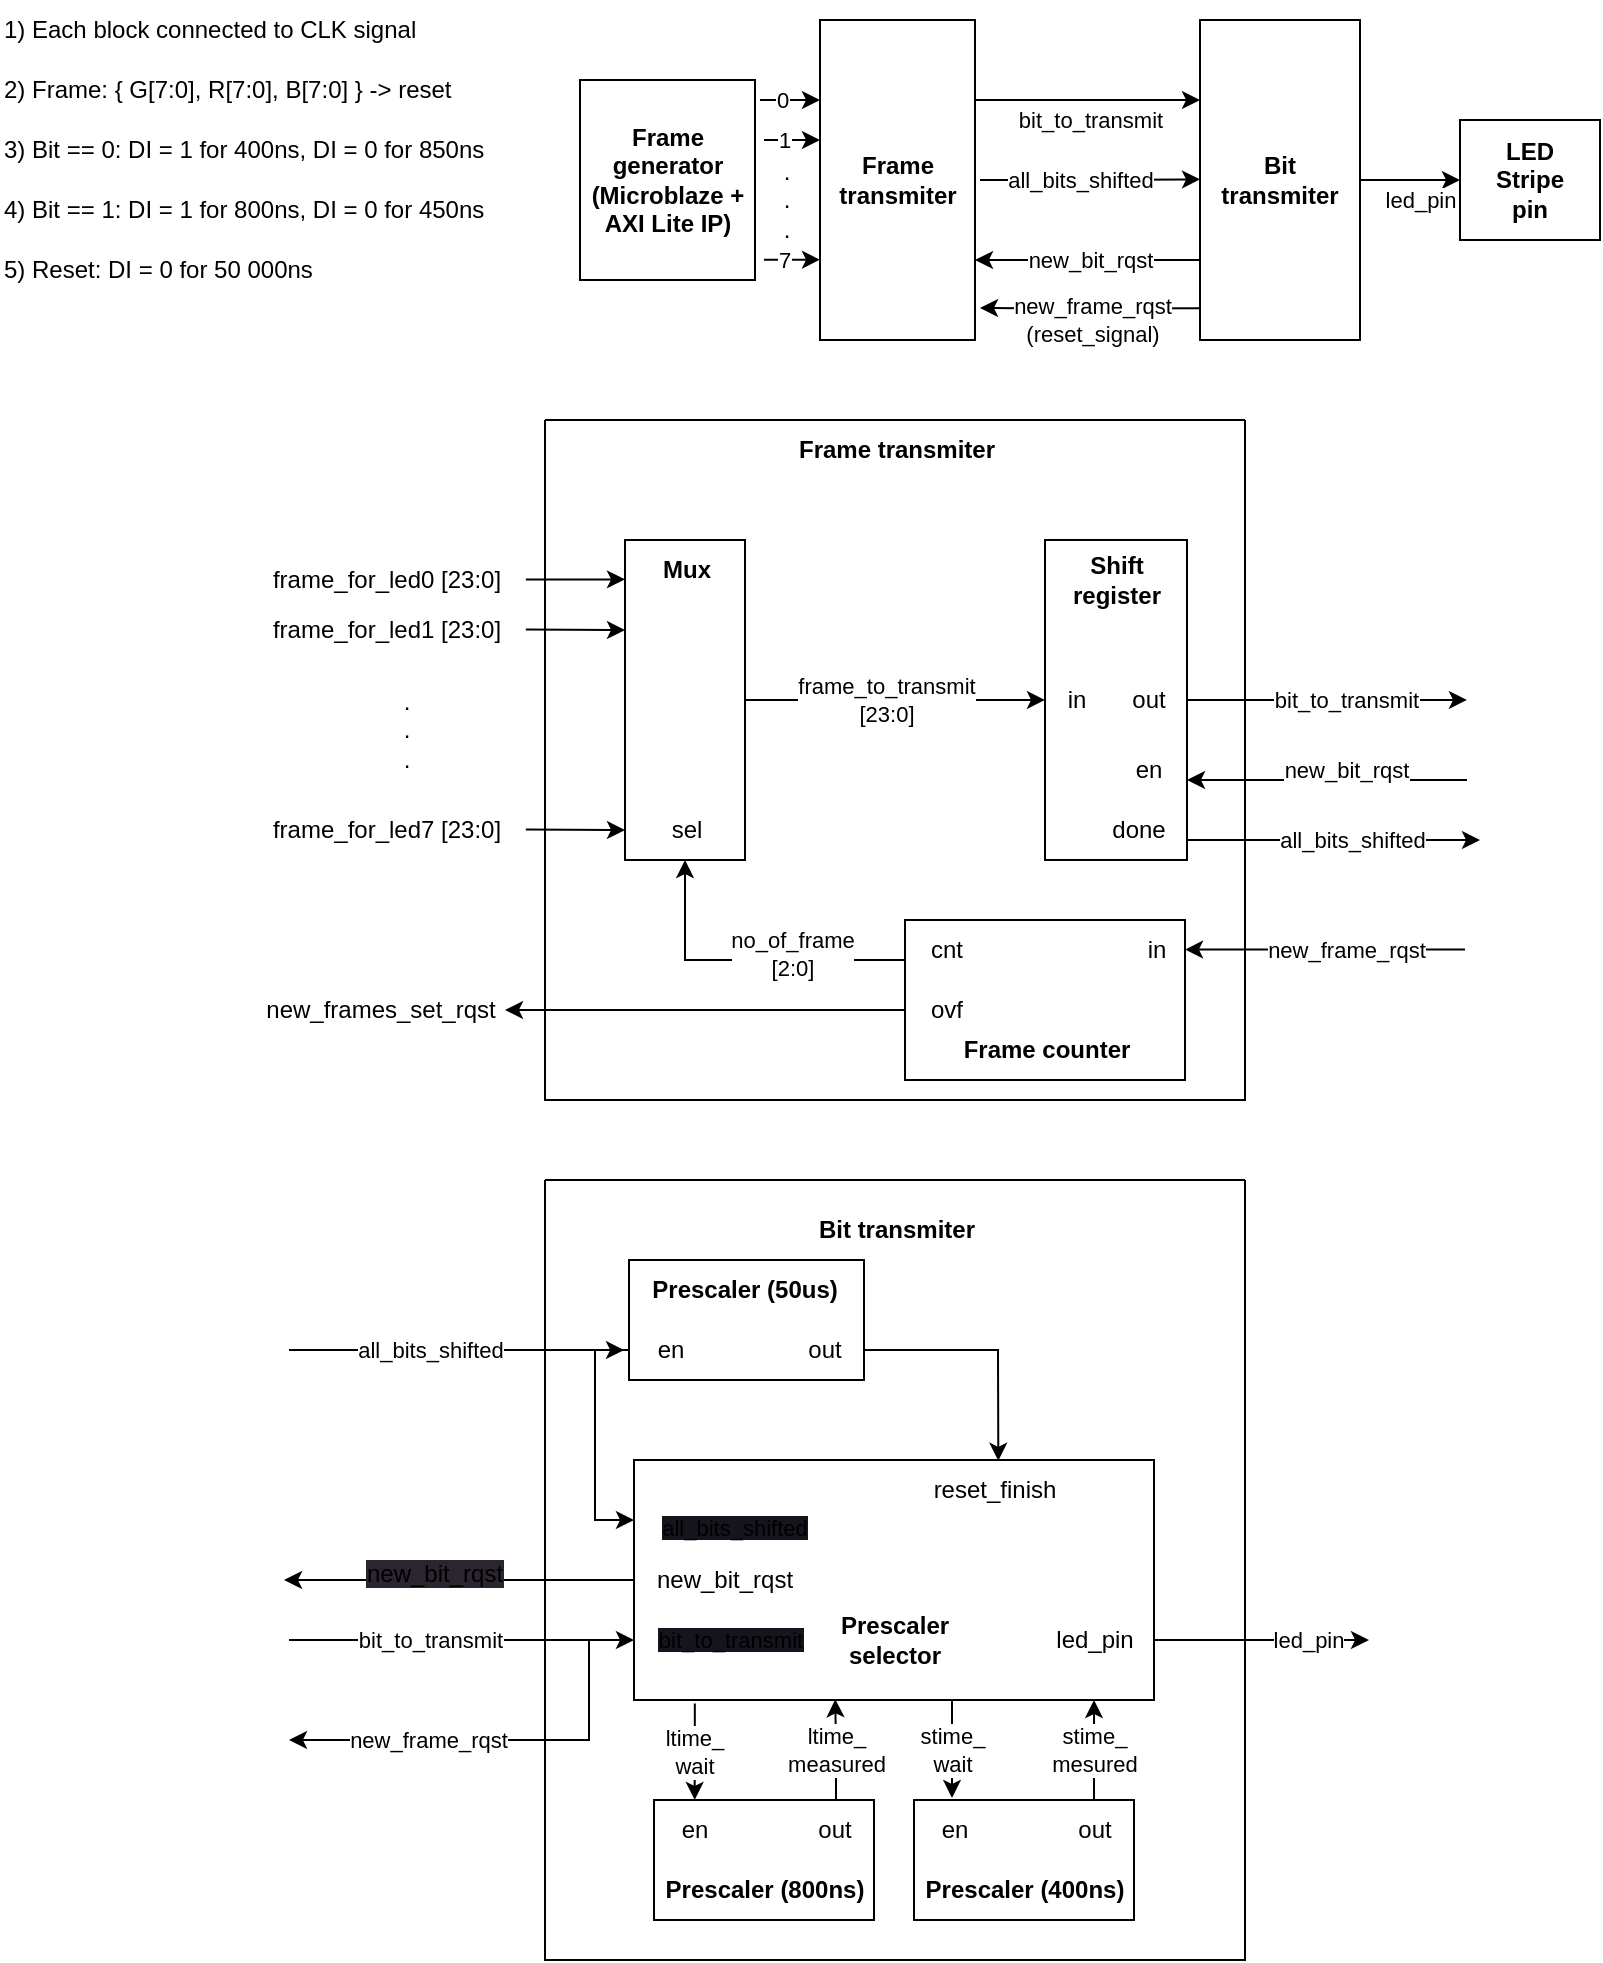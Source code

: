 <mxfile>
    <diagram id="C5RBs43oDa-KdzZeNtuy" name="Page-1">
        <mxGraphModel dx="2210" dy="1194" grid="1" gridSize="10" guides="1" tooltips="1" connect="1" arrows="1" fold="1" page="1" pageScale="1" pageWidth="827" pageHeight="1169" math="0" shadow="0">
            <root>
                <mxCell id="WIyWlLk6GJQsqaUBKTNV-0"/>
                <mxCell id="WIyWlLk6GJQsqaUBKTNV-1" parent="WIyWlLk6GJQsqaUBKTNV-0"/>
                <mxCell id="ReCScM4sRMLZIFWJEKZz-19" value="bit_to_transmit" style="edgeStyle=orthogonalEdgeStyle;rounded=0;orthogonalLoop=1;jettySize=auto;html=1;exitX=1;exitY=0.25;exitDx=0;exitDy=0;entryX=0;entryY=0.25;entryDx=0;entryDy=0;" parent="WIyWlLk6GJQsqaUBKTNV-1" source="ReCScM4sRMLZIFWJEKZz-15" target="ReCScM4sRMLZIFWJEKZz-18" edge="1">
                    <mxGeometry x="0.018" y="-10" relative="1" as="geometry">
                        <mxPoint as="offset"/>
                    </mxGeometry>
                </mxCell>
                <mxCell id="ReCScM4sRMLZIFWJEKZz-15" value="&lt;b&gt;Frame&lt;br&gt;transmiter&lt;/b&gt;" style="rounded=0;whiteSpace=wrap;html=1;" parent="WIyWlLk6GJQsqaUBKTNV-1" vertex="1">
                    <mxGeometry x="410" y="10" width="77.5" height="160" as="geometry"/>
                </mxCell>
                <mxCell id="ReCScM4sRMLZIFWJEKZz-20" value="new_bit_rqst" style="edgeStyle=orthogonalEdgeStyle;rounded=0;orthogonalLoop=1;jettySize=auto;html=1;exitX=0;exitY=0.75;exitDx=0;exitDy=0;entryX=1;entryY=0.75;entryDx=0;entryDy=0;" parent="WIyWlLk6GJQsqaUBKTNV-1" source="ReCScM4sRMLZIFWJEKZz-18" target="ReCScM4sRMLZIFWJEKZz-15" edge="1">
                    <mxGeometry x="-0.015" relative="1" as="geometry">
                        <mxPoint as="offset"/>
                    </mxGeometry>
                </mxCell>
                <mxCell id="ReCScM4sRMLZIFWJEKZz-43" value="led_pin" style="edgeStyle=orthogonalEdgeStyle;rounded=0;orthogonalLoop=1;jettySize=auto;html=1;exitX=1;exitY=0.5;exitDx=0;exitDy=0;entryX=0;entryY=0.5;entryDx=0;entryDy=0;" parent="WIyWlLk6GJQsqaUBKTNV-1" source="ReCScM4sRMLZIFWJEKZz-18" target="ReCScM4sRMLZIFWJEKZz-42" edge="1">
                    <mxGeometry x="0.2" y="-10" relative="1" as="geometry">
                        <mxPoint as="offset"/>
                    </mxGeometry>
                </mxCell>
                <mxCell id="9xw9PWm49_BA5dV1pBny-47" style="edgeStyle=orthogonalEdgeStyle;rounded=0;orthogonalLoop=1;jettySize=auto;html=1;exitX=0.01;exitY=0.901;exitDx=0;exitDy=0;exitPerimeter=0;" parent="WIyWlLk6GJQsqaUBKTNV-1" source="ReCScM4sRMLZIFWJEKZz-18" edge="1">
                    <mxGeometry relative="1" as="geometry">
                        <mxPoint x="490" y="154" as="targetPoint"/>
                        <Array as="points">
                            <mxPoint x="530" y="154"/>
                            <mxPoint x="530" y="154"/>
                        </Array>
                    </mxGeometry>
                </mxCell>
                <mxCell id="9xw9PWm49_BA5dV1pBny-48" value="new_frame_rqst&lt;br&gt;(reset_signal)" style="edgeLabel;html=1;align=center;verticalAlign=middle;resizable=0;points=[];" parent="9xw9PWm49_BA5dV1pBny-47" vertex="1" connectable="0">
                    <mxGeometry x="0.1" y="1" relative="1" as="geometry">
                        <mxPoint x="6" y="5" as="offset"/>
                    </mxGeometry>
                </mxCell>
                <mxCell id="ReCScM4sRMLZIFWJEKZz-18" value="&lt;b&gt;Bit&lt;br&gt;transmiter&lt;/b&gt;" style="rounded=0;whiteSpace=wrap;html=1;" parent="WIyWlLk6GJQsqaUBKTNV-1" vertex="1">
                    <mxGeometry x="600" y="10" width="80" height="160" as="geometry"/>
                </mxCell>
                <mxCell id="ReCScM4sRMLZIFWJEKZz-34" style="edgeStyle=orthogonalEdgeStyle;rounded=0;orthogonalLoop=1;jettySize=auto;html=1;exitX=0;exitY=0.5;exitDx=0;exitDy=0;entryX=0;entryY=0.5;entryDx=0;entryDy=0;" parent="WIyWlLk6GJQsqaUBKTNV-1" edge="1">
                    <mxGeometry relative="1" as="geometry">
                        <mxPoint x="637.5" y="200" as="sourcePoint"/>
                        <mxPoint x="637.5" y="200" as="targetPoint"/>
                    </mxGeometry>
                </mxCell>
                <mxCell id="ReCScM4sRMLZIFWJEKZz-38" value="2) Frame: { G[7:0], R[7:0], B[7:0] } -&amp;gt; reset" style="text;html=1;align=left;verticalAlign=middle;resizable=0;points=[];autosize=1;strokeColor=none;fillColor=none;" parent="WIyWlLk6GJQsqaUBKTNV-1" vertex="1">
                    <mxGeometry y="30" width="250" height="30" as="geometry"/>
                </mxCell>
                <mxCell id="ReCScM4sRMLZIFWJEKZz-39" value="3) Bit == 0: DI = 1 for 400ns, DI = 0 for 850ns" style="text;html=1;align=left;verticalAlign=middle;resizable=0;points=[];autosize=1;strokeColor=none;fillColor=none;" parent="WIyWlLk6GJQsqaUBKTNV-1" vertex="1">
                    <mxGeometry y="60" width="260" height="30" as="geometry"/>
                </mxCell>
                <mxCell id="ReCScM4sRMLZIFWJEKZz-40" value="4) Bit == 1: DI = 1 for 800ns, DI = 0 for 450ns" style="text;html=1;align=left;verticalAlign=middle;resizable=0;points=[];autosize=1;strokeColor=none;fillColor=none;" parent="WIyWlLk6GJQsqaUBKTNV-1" vertex="1">
                    <mxGeometry y="90" width="260" height="30" as="geometry"/>
                </mxCell>
                <mxCell id="ReCScM4sRMLZIFWJEKZz-41" value="5) Reset: DI = 0 for 50 000ns" style="text;html=1;align=left;verticalAlign=middle;resizable=0;points=[];autosize=1;strokeColor=none;fillColor=none;" parent="WIyWlLk6GJQsqaUBKTNV-1" vertex="1">
                    <mxGeometry y="120" width="180" height="30" as="geometry"/>
                </mxCell>
                <mxCell id="ReCScM4sRMLZIFWJEKZz-42" value="&lt;b&gt;LED&lt;br&gt;Stripe&lt;br&gt;pin&lt;br&gt;&lt;/b&gt;" style="rounded=0;whiteSpace=wrap;html=1;" parent="WIyWlLk6GJQsqaUBKTNV-1" vertex="1">
                    <mxGeometry x="730" y="60" width="70" height="60" as="geometry"/>
                </mxCell>
                <mxCell id="Wm1BEDs0xYY4NqCO6771-0" value="1) Each block connected to CLK signal" style="text;html=1;align=left;verticalAlign=middle;resizable=0;points=[];autosize=1;strokeColor=none;fillColor=none;" parent="WIyWlLk6GJQsqaUBKTNV-1" vertex="1">
                    <mxGeometry width="230" height="30" as="geometry"/>
                </mxCell>
                <object label="" Frame="" id="3">
                    <mxCell style="swimlane;startSize=0;" parent="WIyWlLk6GJQsqaUBKTNV-1" vertex="1">
                        <mxGeometry x="272.5" y="210" width="350" height="340" as="geometry">
                            <mxRectangle x="170" y="550" width="50" height="40" as="alternateBounds"/>
                        </mxGeometry>
                    </mxCell>
                </object>
                <mxCell id="6" value="frame_to_transmit&lt;br&gt;[23:0]" style="edgeStyle=none;html=1;entryX=0;entryY=0.5;entryDx=0;entryDy=0;" parent="3" source="0" target="5" edge="1">
                    <mxGeometry x="-0.06" relative="1" as="geometry">
                        <mxPoint as="offset"/>
                    </mxGeometry>
                </mxCell>
                <mxCell id="0" value="" style="rounded=0;whiteSpace=wrap;html=1;" parent="3" vertex="1">
                    <mxGeometry x="40" y="60" width="60" height="160" as="geometry"/>
                </mxCell>
                <mxCell id="4" value="&lt;b&gt;Frame transmiter&lt;/b&gt;" style="text;html=1;align=center;verticalAlign=middle;resizable=0;points=[];autosize=1;strokeColor=none;fillColor=none;" parent="3" vertex="1">
                    <mxGeometry x="115" width="120" height="30" as="geometry"/>
                </mxCell>
                <mxCell id="7" style="edgeStyle=none;html=1;" parent="3" source="5" edge="1">
                    <mxGeometry relative="1" as="geometry">
                        <mxPoint x="461" y="139.99" as="targetPoint"/>
                    </mxGeometry>
                </mxCell>
                <mxCell id="8" value="bit_to_transmit" style="edgeLabel;html=1;align=center;verticalAlign=middle;resizable=0;points=[];" parent="7" vertex="1" connectable="0">
                    <mxGeometry x="-0.174" relative="1" as="geometry">
                        <mxPoint x="21" as="offset"/>
                    </mxGeometry>
                </mxCell>
                <mxCell id="5" value="" style="rounded=0;whiteSpace=wrap;html=1;" parent="3" vertex="1">
                    <mxGeometry x="250" y="59.99" width="71" height="160" as="geometry"/>
                </mxCell>
                <mxCell id="9xw9PWm49_BA5dV1pBny-8" value="" style="endArrow=classic;html=1;rounded=0;entryX=1;entryY=0.75;entryDx=0;entryDy=0;" parent="3" target="5" edge="1">
                    <mxGeometry width="50" height="50" relative="1" as="geometry">
                        <mxPoint x="461" y="179.99" as="sourcePoint"/>
                        <mxPoint x="251" y="-90.01" as="targetPoint"/>
                    </mxGeometry>
                </mxCell>
                <mxCell id="9xw9PWm49_BA5dV1pBny-9" value="new_bit_rqst" style="edgeLabel;html=1;align=center;verticalAlign=middle;resizable=0;points=[];" parent="9xw9PWm49_BA5dV1pBny-8" vertex="1" connectable="0">
                    <mxGeometry x="0.153" relative="1" as="geometry">
                        <mxPoint x="20" y="-5" as="offset"/>
                    </mxGeometry>
                </mxCell>
                <mxCell id="9xw9PWm49_BA5dV1pBny-10" value="&lt;b&gt;Shift&lt;br&gt;register&lt;/b&gt;" style="text;html=1;align=center;verticalAlign=middle;resizable=0;points=[];autosize=1;strokeColor=none;fillColor=none;" parent="3" vertex="1">
                    <mxGeometry x="250.5" y="59.99" width="70" height="40" as="geometry"/>
                </mxCell>
                <mxCell id="9xw9PWm49_BA5dV1pBny-11" value="&lt;b&gt;Mux&lt;/b&gt;" style="text;html=1;align=center;verticalAlign=middle;resizable=0;points=[];autosize=1;strokeColor=none;fillColor=none;" parent="3" vertex="1">
                    <mxGeometry x="45" y="60" width="50" height="30" as="geometry"/>
                </mxCell>
                <mxCell id="9xw9PWm49_BA5dV1pBny-12" value="out" style="text;html=1;align=center;verticalAlign=middle;resizable=0;points=[];autosize=1;strokeColor=none;fillColor=none;" parent="3" vertex="1">
                    <mxGeometry x="281" y="124.99" width="40" height="30" as="geometry"/>
                </mxCell>
                <mxCell id="9xw9PWm49_BA5dV1pBny-13" value="en" style="text;html=1;align=center;verticalAlign=middle;resizable=0;points=[];autosize=1;strokeColor=none;fillColor=none;" parent="3" vertex="1">
                    <mxGeometry x="281" y="159.99" width="40" height="30" as="geometry"/>
                </mxCell>
                <mxCell id="9xw9PWm49_BA5dV1pBny-14" value="done" style="text;html=1;align=center;verticalAlign=middle;resizable=0;points=[];autosize=1;strokeColor=none;fillColor=none;" parent="3" vertex="1">
                    <mxGeometry x="271" y="189.99" width="50" height="30" as="geometry"/>
                </mxCell>
                <mxCell id="9xw9PWm49_BA5dV1pBny-19" value="in" style="text;html=1;align=center;verticalAlign=middle;resizable=0;points=[];autosize=1;strokeColor=none;fillColor=none;" parent="3" vertex="1">
                    <mxGeometry x="250" y="124.99" width="30" height="30" as="geometry"/>
                </mxCell>
                <mxCell id="9xw9PWm49_BA5dV1pBny-23" value="" style="endArrow=classic;html=1;rounded=0;entryX=0;entryY=0.123;entryDx=0;entryDy=0;entryPerimeter=0;exitX=1.003;exitY=0.492;exitDx=0;exitDy=0;exitPerimeter=0;" parent="3" source="9xw9PWm49_BA5dV1pBny-22" edge="1">
                    <mxGeometry width="50" height="50" relative="1" as="geometry">
                        <mxPoint x="200" y="195" as="sourcePoint"/>
                        <mxPoint x="40" y="105" as="targetPoint"/>
                    </mxGeometry>
                </mxCell>
                <mxCell id="9xw9PWm49_BA5dV1pBny-24" value=".&lt;br&gt;.&lt;br&gt;." style="text;html=1;align=center;verticalAlign=middle;resizable=0;points=[];autosize=1;strokeColor=none;fillColor=none;" parent="3" vertex="1">
                    <mxGeometry x="-85" y="125" width="30" height="60" as="geometry"/>
                </mxCell>
                <mxCell id="9xw9PWm49_BA5dV1pBny-26" value="" style="endArrow=classic;html=1;rounded=0;entryX=0;entryY=0.123;entryDx=0;entryDy=0;entryPerimeter=0;exitX=1.003;exitY=0.492;exitDx=0;exitDy=0;exitPerimeter=0;" parent="3" source="9xw9PWm49_BA5dV1pBny-25" edge="1">
                    <mxGeometry width="50" height="50" relative="1" as="geometry">
                        <mxPoint x="200" y="295" as="sourcePoint"/>
                        <mxPoint x="40" y="205" as="targetPoint"/>
                    </mxGeometry>
                </mxCell>
                <mxCell id="9xw9PWm49_BA5dV1pBny-33" value="sel" style="text;html=1;align=center;verticalAlign=middle;resizable=0;points=[];autosize=1;strokeColor=none;fillColor=none;" parent="3" vertex="1">
                    <mxGeometry x="50" y="190" width="40" height="30" as="geometry"/>
                </mxCell>
                <mxCell id="9xw9PWm49_BA5dV1pBny-38" style="edgeStyle=orthogonalEdgeStyle;rounded=0;orthogonalLoop=1;jettySize=auto;html=1;entryX=0.5;entryY=1;entryDx=0;entryDy=0;" parent="3" source="9xw9PWm49_BA5dV1pBny-34" target="0" edge="1">
                    <mxGeometry relative="1" as="geometry">
                        <Array as="points">
                            <mxPoint x="70" y="270"/>
                        </Array>
                    </mxGeometry>
                </mxCell>
                <mxCell id="9xw9PWm49_BA5dV1pBny-39" value="no_of_frame&lt;br&gt;[2:0]" style="edgeLabel;html=1;align=center;verticalAlign=middle;resizable=0;points=[];" parent="9xw9PWm49_BA5dV1pBny-38" vertex="1" connectable="0">
                    <mxGeometry x="-0.294" y="-3" relative="1" as="geometry">
                        <mxPoint as="offset"/>
                    </mxGeometry>
                </mxCell>
                <mxCell id="9xw9PWm49_BA5dV1pBny-34" value="" style="whiteSpace=wrap;html=1;" parent="3" vertex="1">
                    <mxGeometry x="180" y="250" width="140" height="80" as="geometry"/>
                </mxCell>
                <mxCell id="9xw9PWm49_BA5dV1pBny-35" value="&lt;b&gt;Frame counter&lt;/b&gt;" style="text;html=1;align=center;verticalAlign=middle;resizable=0;points=[];autosize=1;strokeColor=none;fillColor=none;" parent="3" vertex="1">
                    <mxGeometry x="195" y="300" width="110" height="30" as="geometry"/>
                </mxCell>
                <mxCell id="9xw9PWm49_BA5dV1pBny-41" value="cnt" style="text;html=1;align=center;verticalAlign=middle;resizable=0;points=[];autosize=1;strokeColor=none;fillColor=none;" parent="3" vertex="1">
                    <mxGeometry x="180" y="250" width="40" height="30" as="geometry"/>
                </mxCell>
                <mxCell id="9xw9PWm49_BA5dV1pBny-42" value="in" style="text;html=1;align=center;verticalAlign=middle;resizable=0;points=[];autosize=1;strokeColor=none;fillColor=none;" parent="3" vertex="1">
                    <mxGeometry x="290" y="250" width="30" height="30" as="geometry"/>
                </mxCell>
                <mxCell id="9xw9PWm49_BA5dV1pBny-114" value="ovf" style="text;html=1;align=center;verticalAlign=middle;resizable=0;points=[];autosize=1;strokeColor=none;fillColor=none;" parent="3" vertex="1">
                    <mxGeometry x="180" y="280" width="40" height="30" as="geometry"/>
                </mxCell>
                <mxCell id="9xw9PWm49_BA5dV1pBny-43" value="" style="endArrow=classic;html=1;rounded=0;entryX=1;entryY=0.75;entryDx=0;entryDy=0;" parent="3" edge="1">
                    <mxGeometry width="50" height="50" relative="1" as="geometry">
                        <mxPoint x="460" y="264.77" as="sourcePoint"/>
                        <mxPoint x="320" y="264.78" as="targetPoint"/>
                    </mxGeometry>
                </mxCell>
                <mxCell id="9xw9PWm49_BA5dV1pBny-44" value="new_frame_rqst" style="edgeLabel;html=1;align=center;verticalAlign=middle;resizable=0;points=[];" parent="9xw9PWm49_BA5dV1pBny-43" vertex="1" connectable="0">
                    <mxGeometry x="0.153" relative="1" as="geometry">
                        <mxPoint x="21" as="offset"/>
                    </mxGeometry>
                </mxCell>
                <mxCell id="9xw9PWm49_BA5dV1pBny-17" value="" style="endArrow=classic;html=1;rounded=0;exitX=1;exitY=0.667;exitDx=0;exitDy=0;exitPerimeter=0;" parent="WIyWlLk6GJQsqaUBKTNV-1" source="9xw9PWm49_BA5dV1pBny-14" edge="1">
                    <mxGeometry width="50" height="50" relative="1" as="geometry">
                        <mxPoint x="350" y="359.99" as="sourcePoint"/>
                        <mxPoint x="740" y="420" as="targetPoint"/>
                    </mxGeometry>
                </mxCell>
                <mxCell id="9xw9PWm49_BA5dV1pBny-18" value="all_bits_shifted" style="edgeLabel;html=1;align=center;verticalAlign=middle;resizable=0;points=[];" parent="9xw9PWm49_BA5dV1pBny-17" vertex="1" connectable="0">
                    <mxGeometry x="-0.233" y="2" relative="1" as="geometry">
                        <mxPoint x="26" y="2" as="offset"/>
                    </mxGeometry>
                </mxCell>
                <mxCell id="9xw9PWm49_BA5dV1pBny-27" value="&lt;b&gt;Frame&lt;br&gt;generator (Microblaze + AXI Lite IP)&lt;/b&gt;" style="rounded=0;whiteSpace=wrap;html=1;" parent="WIyWlLk6GJQsqaUBKTNV-1" vertex="1">
                    <mxGeometry x="290" y="40" width="87.5" height="100" as="geometry"/>
                </mxCell>
                <mxCell id="9xw9PWm49_BA5dV1pBny-28" value="0" style="endArrow=classic;html=1;rounded=0;entryX=0;entryY=0.25;entryDx=0;entryDy=0;" parent="WIyWlLk6GJQsqaUBKTNV-1" target="ReCScM4sRMLZIFWJEKZz-15" edge="1">
                    <mxGeometry x="-0.273" width="50" height="50" relative="1" as="geometry">
                        <mxPoint x="380" y="50" as="sourcePoint"/>
                        <mxPoint x="420" y="110" as="targetPoint"/>
                        <mxPoint as="offset"/>
                    </mxGeometry>
                </mxCell>
                <mxCell id="9xw9PWm49_BA5dV1pBny-29" value="1" style="endArrow=classic;html=1;rounded=0;entryX=0;entryY=0.25;entryDx=0;entryDy=0;" parent="WIyWlLk6GJQsqaUBKTNV-1" edge="1">
                    <mxGeometry x="-0.273" width="50" height="50" relative="1" as="geometry">
                        <mxPoint x="382" y="70" as="sourcePoint"/>
                        <mxPoint x="410" y="70" as="targetPoint"/>
                        <mxPoint as="offset"/>
                    </mxGeometry>
                </mxCell>
                <mxCell id="9xw9PWm49_BA5dV1pBny-30" value="7" style="endArrow=classic;html=1;rounded=0;entryX=0;entryY=0.25;entryDx=0;entryDy=0;" parent="WIyWlLk6GJQsqaUBKTNV-1" edge="1">
                    <mxGeometry x="-0.273" width="50" height="50" relative="1" as="geometry">
                        <mxPoint x="382" y="129.86" as="sourcePoint"/>
                        <mxPoint x="410" y="129.86" as="targetPoint"/>
                        <mxPoint as="offset"/>
                    </mxGeometry>
                </mxCell>
                <mxCell id="9xw9PWm49_BA5dV1pBny-32" value=".&lt;br&gt;.&lt;br&gt;." style="text;html=1;align=center;verticalAlign=middle;resizable=0;points=[];autosize=1;strokeColor=none;fillColor=none;" parent="WIyWlLk6GJQsqaUBKTNV-1" vertex="1">
                    <mxGeometry x="377.5" y="70" width="30" height="60" as="geometry"/>
                </mxCell>
                <mxCell id="9xw9PWm49_BA5dV1pBny-25" value="frame_for_led7 [23:0]" style="text;html=1;align=center;verticalAlign=middle;resizable=0;points=[];autosize=1;strokeColor=none;fillColor=none;" parent="WIyWlLk6GJQsqaUBKTNV-1" vertex="1">
                    <mxGeometry x="122.5" y="400" width="140" height="30" as="geometry"/>
                </mxCell>
                <mxCell id="9xw9PWm49_BA5dV1pBny-22" value="frame_for_led1 [23:0]" style="text;html=1;align=center;verticalAlign=middle;resizable=0;points=[];autosize=1;strokeColor=none;fillColor=none;" parent="WIyWlLk6GJQsqaUBKTNV-1" vertex="1">
                    <mxGeometry x="122.5" y="300" width="140" height="30" as="geometry"/>
                </mxCell>
                <mxCell id="9xw9PWm49_BA5dV1pBny-21" value="frame_for_led0 [23:0]" style="text;html=1;align=center;verticalAlign=middle;resizable=0;points=[];autosize=1;strokeColor=none;fillColor=none;" parent="WIyWlLk6GJQsqaUBKTNV-1" vertex="1">
                    <mxGeometry x="122.5" y="274.99" width="140" height="30" as="geometry"/>
                </mxCell>
                <mxCell id="9xw9PWm49_BA5dV1pBny-20" value="" style="endArrow=classic;html=1;rounded=0;entryX=0;entryY=0.123;entryDx=0;entryDy=0;entryPerimeter=0;exitX=1.003;exitY=0.492;exitDx=0;exitDy=0;exitPerimeter=0;" parent="WIyWlLk6GJQsqaUBKTNV-1" source="9xw9PWm49_BA5dV1pBny-21" target="0" edge="1">
                    <mxGeometry width="50" height="50" relative="1" as="geometry">
                        <mxPoint x="472.5" y="380" as="sourcePoint"/>
                        <mxPoint x="522.5" y="330" as="targetPoint"/>
                    </mxGeometry>
                </mxCell>
                <mxCell id="9xw9PWm49_BA5dV1pBny-45" value="all_bits_shifted" style="edgeStyle=orthogonalEdgeStyle;rounded=0;orthogonalLoop=1;jettySize=auto;html=1;entryX=0;entryY=0.25;entryDx=0;entryDy=0;" parent="WIyWlLk6GJQsqaUBKTNV-1" edge="1">
                    <mxGeometry x="-0.091" relative="1" as="geometry">
                        <mxPoint as="offset"/>
                        <mxPoint x="490" y="90" as="sourcePoint"/>
                        <mxPoint x="600" y="89.66" as="targetPoint"/>
                        <Array as="points">
                            <mxPoint x="540" y="90"/>
                        </Array>
                    </mxGeometry>
                </mxCell>
                <mxCell id="9xw9PWm49_BA5dV1pBny-74" value="" style="swimlane;startSize=0;" parent="WIyWlLk6GJQsqaUBKTNV-1" vertex="1">
                    <mxGeometry x="272.5" y="590" width="350" height="390" as="geometry"/>
                </mxCell>
                <mxCell id="9xw9PWm49_BA5dV1pBny-83" value="&lt;b&gt;Bit transmiter&lt;/b&gt;" style="text;html=1;align=center;verticalAlign=middle;resizable=0;points=[];autosize=1;strokeColor=none;fillColor=none;" parent="9xw9PWm49_BA5dV1pBny-74" vertex="1">
                    <mxGeometry x="125" y="10" width="100" height="30" as="geometry"/>
                </mxCell>
                <mxCell id="9xw9PWm49_BA5dV1pBny-84" value="" style="rounded=0;whiteSpace=wrap;html=1;" parent="9xw9PWm49_BA5dV1pBny-74" vertex="1">
                    <mxGeometry x="44.5" y="140" width="260" height="120" as="geometry"/>
                </mxCell>
                <mxCell id="9xw9PWm49_BA5dV1pBny-86" value="ltime_&lt;br&gt;measured" style="edgeStyle=orthogonalEdgeStyle;rounded=0;orthogonalLoop=1;jettySize=auto;html=1;entryX=0.387;entryY=0.997;entryDx=0;entryDy=0;entryPerimeter=0;" parent="9xw9PWm49_BA5dV1pBny-74" source="ReCScM4sRMLZIFWJEKZz-46" target="9xw9PWm49_BA5dV1pBny-84" edge="1">
                    <mxGeometry relative="1" as="geometry">
                        <Array as="points">
                            <mxPoint x="145.5" y="285"/>
                            <mxPoint x="145.5" y="285"/>
                        </Array>
                    </mxGeometry>
                </mxCell>
                <mxCell id="ReCScM4sRMLZIFWJEKZz-46" value="" style="rounded=0;whiteSpace=wrap;html=1;" parent="9xw9PWm49_BA5dV1pBny-74" vertex="1">
                    <mxGeometry x="54.5" y="310" width="110" height="60" as="geometry"/>
                </mxCell>
                <mxCell id="9xw9PWm49_BA5dV1pBny-87" value="stime_&lt;br&gt;mesured" style="edgeStyle=orthogonalEdgeStyle;rounded=0;orthogonalLoop=1;jettySize=auto;html=1;" parent="9xw9PWm49_BA5dV1pBny-74" source="ReCScM4sRMLZIFWJEKZz-44" edge="1">
                    <mxGeometry relative="1" as="geometry">
                        <mxPoint x="274.5" y="260" as="targetPoint"/>
                        <Array as="points">
                            <mxPoint x="274.5" y="300"/>
                            <mxPoint x="274.5" y="300"/>
                        </Array>
                    </mxGeometry>
                </mxCell>
                <mxCell id="ReCScM4sRMLZIFWJEKZz-44" value="" style="rounded=0;whiteSpace=wrap;html=1;" parent="9xw9PWm49_BA5dV1pBny-74" vertex="1">
                    <mxGeometry x="184.5" y="310" width="110" height="60" as="geometry"/>
                </mxCell>
                <mxCell id="9xw9PWm49_BA5dV1pBny-88" value="&lt;b&gt;Prescaler&amp;nbsp;&lt;span style=&quot;&quot;&gt;(800ns)&lt;/span&gt;&lt;/b&gt;" style="text;html=1;align=center;verticalAlign=middle;resizable=0;points=[];autosize=1;strokeColor=none;fillColor=none;" parent="9xw9PWm49_BA5dV1pBny-74" vertex="1">
                    <mxGeometry x="49.5" y="340" width="120" height="30" as="geometry"/>
                </mxCell>
                <mxCell id="9xw9PWm49_BA5dV1pBny-89" value="&lt;b&gt;Prescaler&amp;nbsp;&lt;span style=&quot;&quot;&gt;(400ns)&lt;/span&gt;&lt;/b&gt;" style="text;html=1;align=center;verticalAlign=middle;resizable=0;points=[];autosize=1;strokeColor=none;fillColor=none;" parent="9xw9PWm49_BA5dV1pBny-74" vertex="1">
                    <mxGeometry x="179.5" y="340" width="120" height="30" as="geometry"/>
                </mxCell>
                <mxCell id="9xw9PWm49_BA5dV1pBny-90" value="out" style="text;html=1;align=center;verticalAlign=middle;resizable=0;points=[];autosize=1;strokeColor=none;fillColor=none;" parent="9xw9PWm49_BA5dV1pBny-74" vertex="1">
                    <mxGeometry x="124.5" y="310" width="40" height="30" as="geometry"/>
                </mxCell>
                <mxCell id="9xw9PWm49_BA5dV1pBny-91" value="out" style="text;html=1;align=center;verticalAlign=middle;resizable=0;points=[];autosize=1;strokeColor=none;fillColor=none;" parent="9xw9PWm49_BA5dV1pBny-74" vertex="1">
                    <mxGeometry x="254.5" y="310" width="40" height="30" as="geometry"/>
                </mxCell>
                <mxCell id="9xw9PWm49_BA5dV1pBny-92" value="en" style="text;html=1;align=center;verticalAlign=middle;resizable=0;points=[];autosize=1;strokeColor=none;fillColor=none;" parent="9xw9PWm49_BA5dV1pBny-74" vertex="1">
                    <mxGeometry x="54.5" y="310" width="40" height="30" as="geometry"/>
                </mxCell>
                <mxCell id="9xw9PWm49_BA5dV1pBny-93" value="en" style="text;html=1;align=center;verticalAlign=middle;resizable=0;points=[];autosize=1;strokeColor=none;fillColor=none;" parent="9xw9PWm49_BA5dV1pBny-74" vertex="1">
                    <mxGeometry x="184.5" y="310" width="40" height="30" as="geometry"/>
                </mxCell>
                <mxCell id="9xw9PWm49_BA5dV1pBny-94" value="ltime_&lt;br&gt;wait" style="endArrow=classic;html=1;rounded=0;entryX=0.508;entryY=-0.002;entryDx=0;entryDy=0;entryPerimeter=0;exitX=0.117;exitY=1.015;exitDx=0;exitDy=0;exitPerimeter=0;" parent="9xw9PWm49_BA5dV1pBny-74" source="9xw9PWm49_BA5dV1pBny-84" target="9xw9PWm49_BA5dV1pBny-92" edge="1">
                    <mxGeometry width="50" height="50" relative="1" as="geometry">
                        <mxPoint x="104.5" y="280" as="sourcePoint"/>
                        <mxPoint x="154.5" y="230" as="targetPoint"/>
                    </mxGeometry>
                </mxCell>
                <mxCell id="9xw9PWm49_BA5dV1pBny-95" value="stime_&lt;br&gt;wait" style="endArrow=classic;html=1;rounded=0;entryX=0.508;entryY=-0.002;entryDx=0;entryDy=0;entryPerimeter=0;exitX=0.117;exitY=1.015;exitDx=0;exitDy=0;exitPerimeter=0;" parent="9xw9PWm49_BA5dV1pBny-74" edge="1">
                    <mxGeometry width="50" height="50" relative="1" as="geometry">
                        <mxPoint x="203.5" y="260" as="sourcePoint"/>
                        <mxPoint x="203.5" y="309" as="targetPoint"/>
                    </mxGeometry>
                </mxCell>
                <mxCell id="9xw9PWm49_BA5dV1pBny-97" value="&lt;span style=&quot;font-size: 11px; background-color: rgb(24, 20, 29);&quot;&gt;bit_to_transmit&lt;/span&gt;" style="text;html=1;align=center;verticalAlign=middle;resizable=0;points=[];autosize=1;strokeColor=none;fillColor=none;" parent="9xw9PWm49_BA5dV1pBny-74" vertex="1">
                    <mxGeometry x="42" y="215" width="100" height="30" as="geometry"/>
                </mxCell>
                <mxCell id="9xw9PWm49_BA5dV1pBny-99" value="led_pin" style="edgeStyle=orthogonalEdgeStyle;rounded=0;orthogonalLoop=1;jettySize=auto;html=1;" parent="9xw9PWm49_BA5dV1pBny-74" source="9xw9PWm49_BA5dV1pBny-98" edge="1">
                    <mxGeometry x="0.444" relative="1" as="geometry">
                        <mxPoint x="412" y="230" as="targetPoint"/>
                        <mxPoint as="offset"/>
                    </mxGeometry>
                </mxCell>
                <mxCell id="9xw9PWm49_BA5dV1pBny-98" value="led_pin" style="text;html=1;align=center;verticalAlign=middle;resizable=0;points=[];autosize=1;strokeColor=none;fillColor=none;" parent="9xw9PWm49_BA5dV1pBny-74" vertex="1">
                    <mxGeometry x="244.5" y="215" width="60" height="30" as="geometry"/>
                </mxCell>
                <mxCell id="9xw9PWm49_BA5dV1pBny-100" value="&lt;b&gt;Prescaler&lt;br style=&quot;&quot;&gt;&lt;span style=&quot;&quot;&gt;selector&lt;/span&gt;&lt;/b&gt;" style="text;html=1;align=center;verticalAlign=middle;resizable=0;points=[];autosize=1;strokeColor=none;fillColor=none;" parent="9xw9PWm49_BA5dV1pBny-74" vertex="1">
                    <mxGeometry x="134.5" y="210" width="80" height="40" as="geometry"/>
                </mxCell>
                <mxCell id="9xw9PWm49_BA5dV1pBny-101" value="" style="rounded=0;whiteSpace=wrap;html=1;" parent="9xw9PWm49_BA5dV1pBny-74" vertex="1">
                    <mxGeometry x="42" y="40" width="117.5" height="60" as="geometry"/>
                </mxCell>
                <mxCell id="9xw9PWm49_BA5dV1pBny-102" value="&lt;b&gt;Prescaler&amp;nbsp;&lt;span style=&quot;&quot;&gt;(50us)&lt;/span&gt;&lt;/b&gt;" style="text;html=1;align=center;verticalAlign=middle;resizable=0;points=[];autosize=1;strokeColor=none;fillColor=none;" parent="9xw9PWm49_BA5dV1pBny-74" vertex="1">
                    <mxGeometry x="39.5" y="40" width="120" height="30" as="geometry"/>
                </mxCell>
                <mxCell id="18" style="edgeStyle=none;html=1;entryX=0.527;entryY=0.013;entryDx=0;entryDy=0;entryPerimeter=0;rounded=0;" edge="1" parent="9xw9PWm49_BA5dV1pBny-74" source="9xw9PWm49_BA5dV1pBny-103" target="15">
                    <mxGeometry relative="1" as="geometry">
                        <Array as="points">
                            <mxPoint x="226.5" y="85"/>
                        </Array>
                    </mxGeometry>
                </mxCell>
                <mxCell id="9xw9PWm49_BA5dV1pBny-103" value="out" style="text;html=1;align=center;verticalAlign=middle;resizable=0;points=[];autosize=1;strokeColor=none;fillColor=none;" parent="9xw9PWm49_BA5dV1pBny-74" vertex="1">
                    <mxGeometry x="119.5" y="70" width="40" height="30" as="geometry"/>
                </mxCell>
                <mxCell id="9xw9PWm49_BA5dV1pBny-110" style="edgeStyle=orthogonalEdgeStyle;rounded=0;orthogonalLoop=1;jettySize=auto;html=1;entryX=0;entryY=0.25;entryDx=0;entryDy=0;" parent="9xw9PWm49_BA5dV1pBny-74" target="9xw9PWm49_BA5dV1pBny-84" edge="1">
                    <mxGeometry relative="1" as="geometry">
                        <mxPoint x="42" y="85" as="sourcePoint"/>
                        <Array as="points">
                            <mxPoint x="25" y="85"/>
                            <mxPoint x="25" y="170"/>
                        </Array>
                    </mxGeometry>
                </mxCell>
                <mxCell id="9xw9PWm49_BA5dV1pBny-104" value="en" style="text;html=1;align=center;verticalAlign=middle;resizable=0;points=[];autosize=1;strokeColor=none;fillColor=none;" parent="9xw9PWm49_BA5dV1pBny-74" vertex="1">
                    <mxGeometry x="42" y="70" width="40" height="30" as="geometry"/>
                </mxCell>
                <mxCell id="9xw9PWm49_BA5dV1pBny-111" value="&lt;span style=&quot;font-size: 11px; background-color: rgb(24, 20, 29);&quot;&gt;all_bits_shifted&lt;/span&gt;" style="text;html=1;align=center;verticalAlign=middle;resizable=0;points=[];autosize=1;strokeColor=none;fillColor=none;" parent="9xw9PWm49_BA5dV1pBny-74" vertex="1">
                    <mxGeometry x="44.5" y="159" width="100" height="30" as="geometry"/>
                </mxCell>
                <mxCell id="9xw9PWm49_BA5dV1pBny-113" value="new_bit_rqst" style="text;html=1;align=center;verticalAlign=middle;resizable=0;points=[];autosize=1;strokeColor=none;fillColor=none;" parent="9xw9PWm49_BA5dV1pBny-74" vertex="1">
                    <mxGeometry x="44.5" y="185" width="90" height="30" as="geometry"/>
                </mxCell>
                <mxCell id="9xw9PWm49_BA5dV1pBny-81" value="" style="endArrow=classic;html=1;rounded=0;" parent="9xw9PWm49_BA5dV1pBny-74" edge="1">
                    <mxGeometry width="50" height="50" relative="1" as="geometry">
                        <mxPoint x="22" y="230" as="sourcePoint"/>
                        <mxPoint x="-128" y="280" as="targetPoint"/>
                        <Array as="points">
                            <mxPoint x="22" y="280"/>
                        </Array>
                    </mxGeometry>
                </mxCell>
                <mxCell id="9xw9PWm49_BA5dV1pBny-82" value="new_frame_rqst" style="edgeLabel;html=1;align=center;verticalAlign=middle;resizable=0;points=[];" parent="9xw9PWm49_BA5dV1pBny-81" vertex="1" connectable="0">
                    <mxGeometry x="0.153" relative="1" as="geometry">
                        <mxPoint x="-15" as="offset"/>
                    </mxGeometry>
                </mxCell>
                <mxCell id="15" value="reset_finish" style="text;html=1;align=center;verticalAlign=middle;resizable=0;points=[];autosize=1;strokeColor=none;fillColor=none;" vertex="1" parent="9xw9PWm49_BA5dV1pBny-74">
                    <mxGeometry x="184.5" y="140" width="80" height="30" as="geometry"/>
                </mxCell>
                <mxCell id="9xw9PWm49_BA5dV1pBny-75" style="edgeStyle=none;html=1;entryX=0;entryY=0.75;entryDx=0;entryDy=0;" parent="WIyWlLk6GJQsqaUBKTNV-1" target="9xw9PWm49_BA5dV1pBny-84" edge="1">
                    <mxGeometry relative="1" as="geometry">
                        <mxPoint x="144.5" y="820" as="sourcePoint"/>
                        <mxPoint x="274.5" y="820" as="targetPoint"/>
                    </mxGeometry>
                </mxCell>
                <mxCell id="9xw9PWm49_BA5dV1pBny-76" value="bit_to_transmit" style="edgeLabel;html=1;align=center;verticalAlign=middle;resizable=0;points=[];" parent="9xw9PWm49_BA5dV1pBny-75" vertex="1" connectable="0">
                    <mxGeometry x="-0.174" relative="1" as="geometry">
                        <mxPoint x="-1" as="offset"/>
                    </mxGeometry>
                </mxCell>
                <mxCell id="9xw9PWm49_BA5dV1pBny-79" value="" style="endArrow=classic;html=1;rounded=0;entryX=-0.062;entryY=0.5;entryDx=0;entryDy=0;entryPerimeter=0;" parent="WIyWlLk6GJQsqaUBKTNV-1" target="9xw9PWm49_BA5dV1pBny-104" edge="1">
                    <mxGeometry width="50" height="50" relative="1" as="geometry">
                        <mxPoint x="144.5" y="675" as="sourcePoint"/>
                        <mxPoint x="303.5" y="674.71" as="targetPoint"/>
                    </mxGeometry>
                </mxCell>
                <mxCell id="9xw9PWm49_BA5dV1pBny-80" value="all_bits_shifted" style="edgeLabel;html=1;align=center;verticalAlign=middle;resizable=0;points=[];" parent="9xw9PWm49_BA5dV1pBny-79" vertex="1" connectable="0">
                    <mxGeometry x="-0.233" y="2" relative="1" as="geometry">
                        <mxPoint x="6" y="2" as="offset"/>
                    </mxGeometry>
                </mxCell>
                <mxCell id="9" style="edgeStyle=none;html=1;" parent="WIyWlLk6GJQsqaUBKTNV-1" source="9xw9PWm49_BA5dV1pBny-114" edge="1">
                    <mxGeometry relative="1" as="geometry">
                        <mxPoint x="252.5" y="505" as="targetPoint"/>
                    </mxGeometry>
                </mxCell>
                <mxCell id="10" value="new_frames_set_rqst" style="text;html=1;align=center;verticalAlign=middle;resizable=0;points=[];autosize=1;strokeColor=none;fillColor=none;" parent="WIyWlLk6GJQsqaUBKTNV-1" vertex="1">
                    <mxGeometry x="120" y="490" width="140" height="30" as="geometry"/>
                </mxCell>
                <mxCell id="13" style="edgeStyle=none;html=1;" edge="1" parent="WIyWlLk6GJQsqaUBKTNV-1" source="9xw9PWm49_BA5dV1pBny-113">
                    <mxGeometry relative="1" as="geometry">
                        <mxPoint x="142" y="790" as="targetPoint"/>
                    </mxGeometry>
                </mxCell>
                <mxCell id="14" value="&lt;span style=&quot;font-size: 12px; background-color: rgb(42, 37, 47);&quot;&gt;new_bit_rqst&lt;/span&gt;" style="edgeLabel;html=1;align=center;verticalAlign=middle;resizable=0;points=[];" vertex="1" connectable="0" parent="13">
                    <mxGeometry x="0.14" y="-3" relative="1" as="geometry">
                        <mxPoint as="offset"/>
                    </mxGeometry>
                </mxCell>
            </root>
        </mxGraphModel>
    </diagram>
</mxfile>